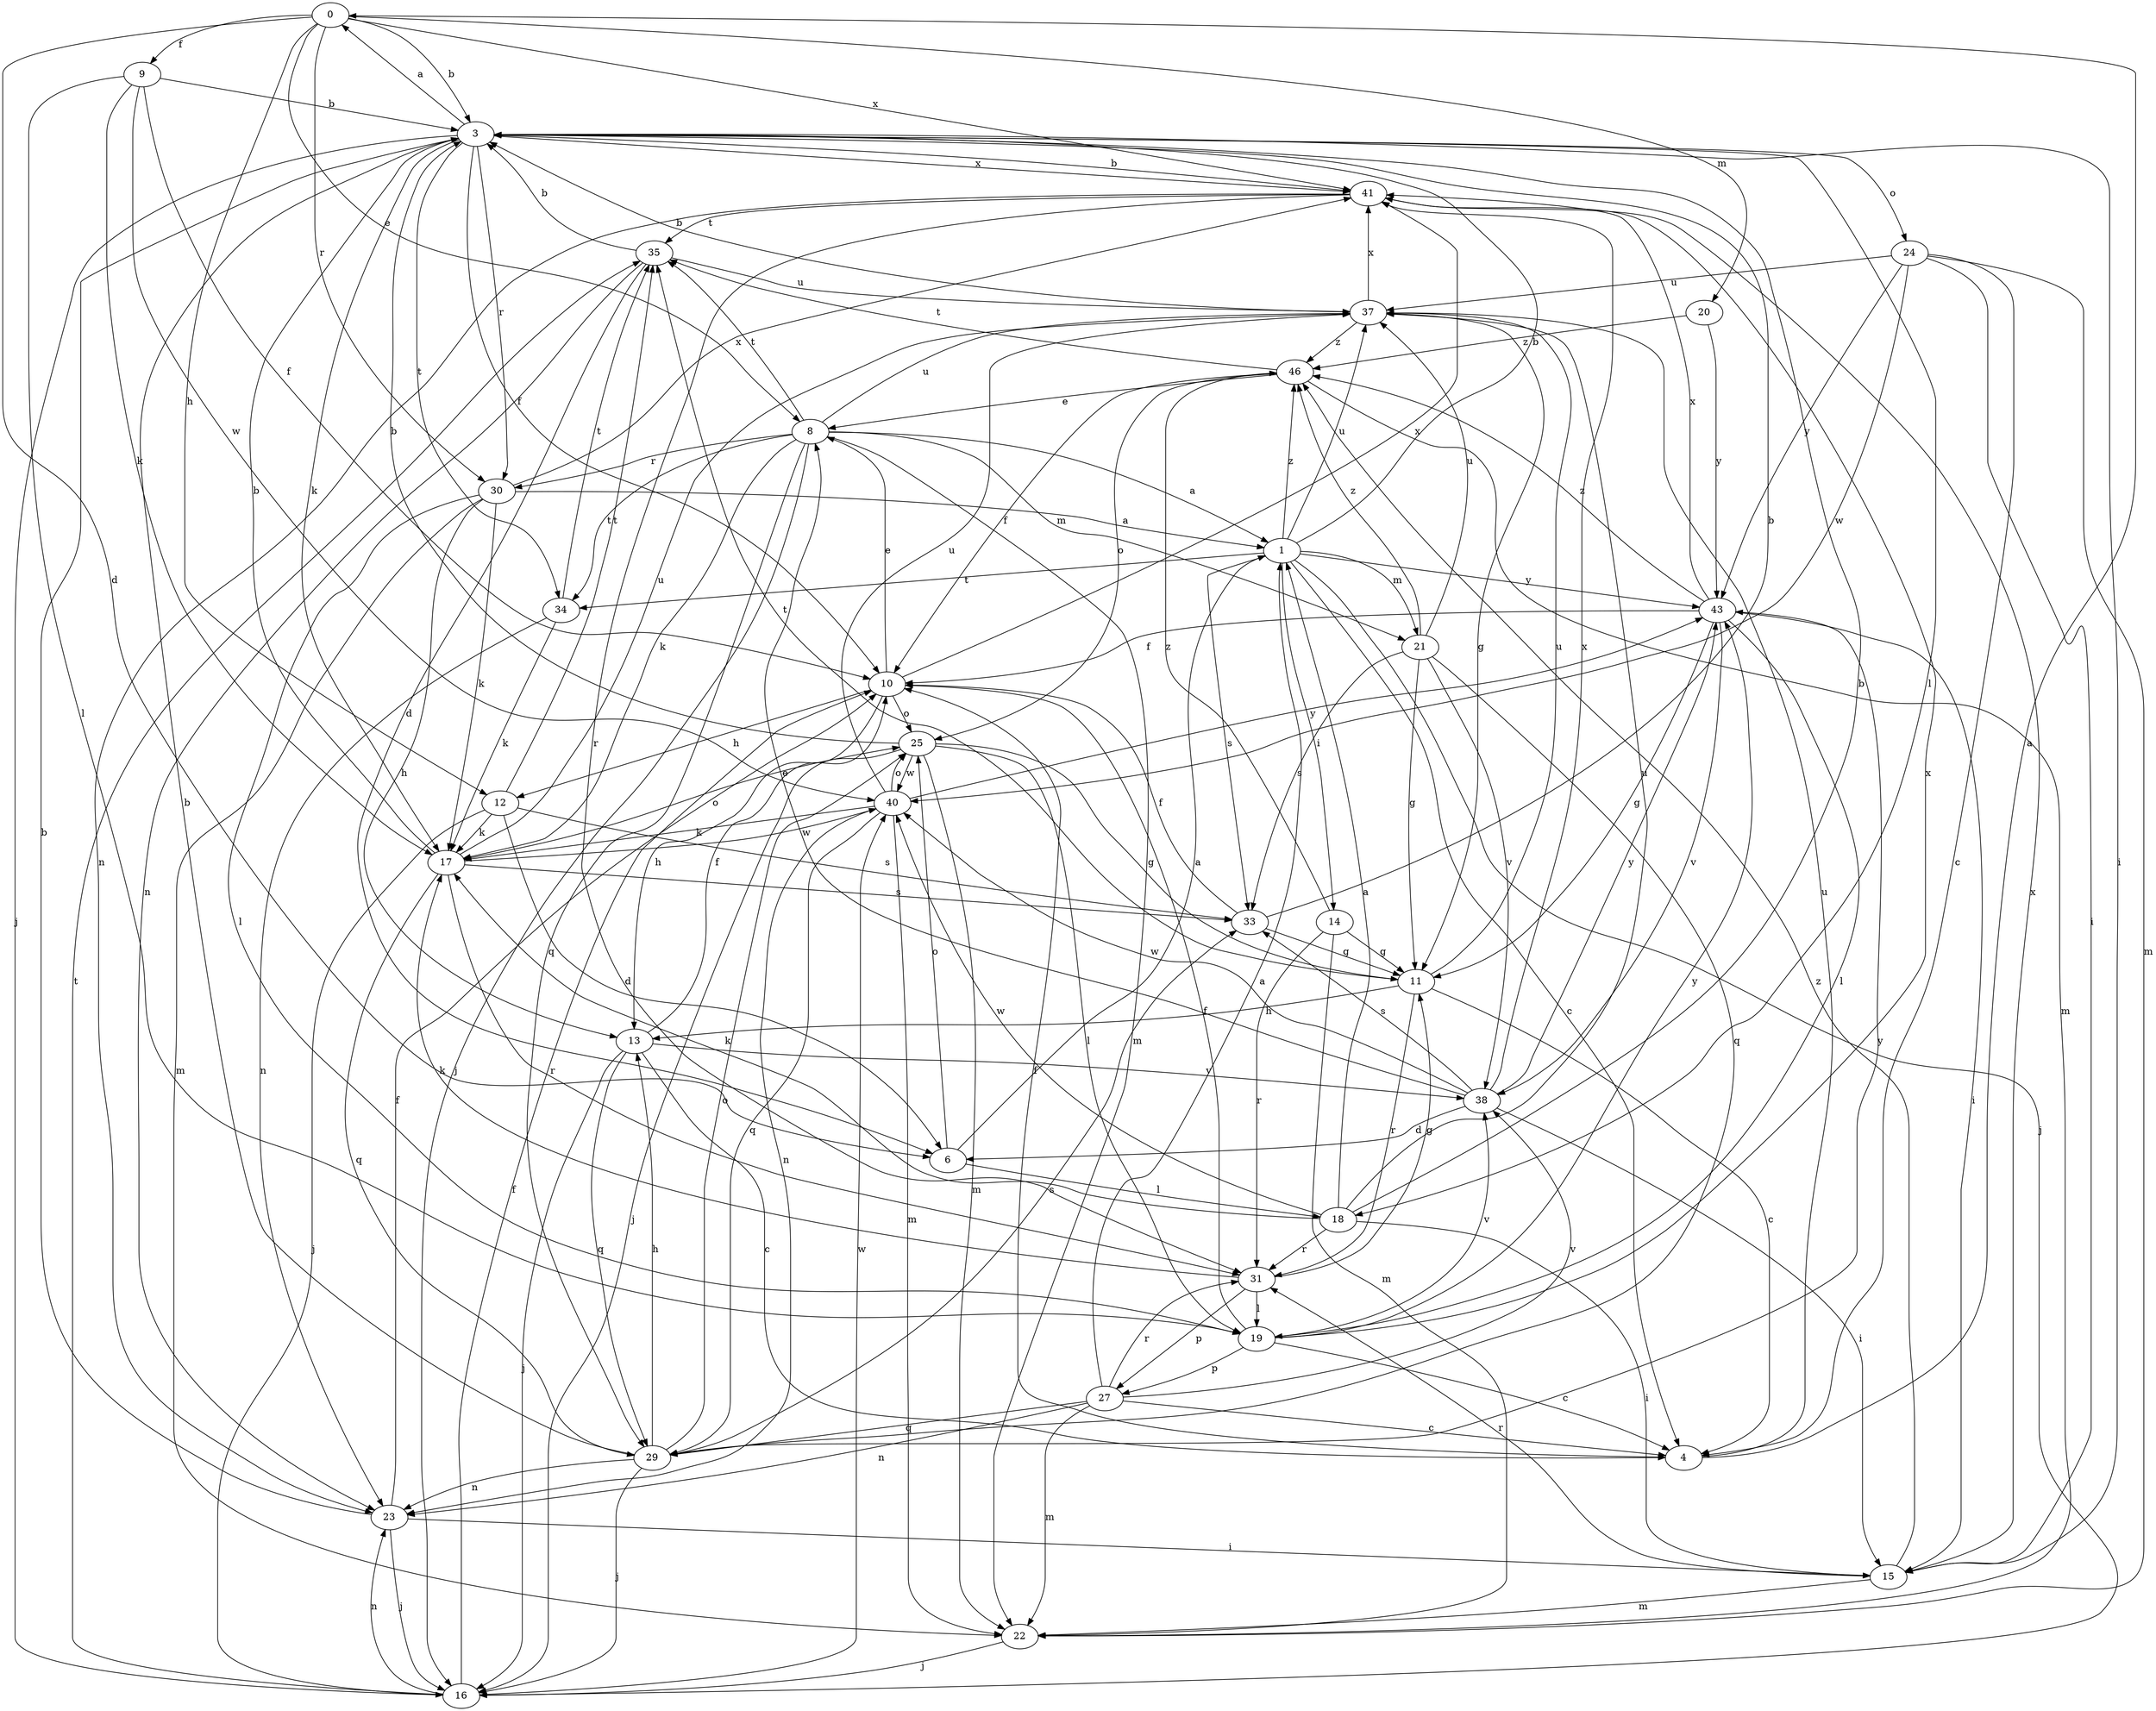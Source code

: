 strict digraph  {
0;
1;
3;
4;
6;
8;
9;
10;
11;
12;
13;
14;
15;
16;
17;
18;
19;
20;
21;
22;
23;
24;
25;
27;
29;
30;
31;
33;
34;
35;
37;
38;
40;
41;
43;
46;
0 -> 3  [label=b];
0 -> 6  [label=d];
0 -> 8  [label=e];
0 -> 9  [label=f];
0 -> 12  [label=h];
0 -> 20  [label=m];
0 -> 30  [label=r];
0 -> 41  [label=x];
1 -> 3  [label=b];
1 -> 4  [label=c];
1 -> 14  [label=i];
1 -> 16  [label=j];
1 -> 21  [label=m];
1 -> 33  [label=s];
1 -> 34  [label=t];
1 -> 37  [label=u];
1 -> 43  [label=y];
1 -> 46  [label=z];
3 -> 0  [label=a];
3 -> 10  [label=f];
3 -> 15  [label=i];
3 -> 16  [label=j];
3 -> 17  [label=k];
3 -> 18  [label=l];
3 -> 24  [label=o];
3 -> 30  [label=r];
3 -> 34  [label=t];
3 -> 41  [label=x];
4 -> 0  [label=a];
4 -> 10  [label=f];
4 -> 37  [label=u];
6 -> 1  [label=a];
6 -> 18  [label=l];
6 -> 25  [label=o];
8 -> 1  [label=a];
8 -> 16  [label=j];
8 -> 17  [label=k];
8 -> 21  [label=m];
8 -> 22  [label=m];
8 -> 29  [label=q];
8 -> 30  [label=r];
8 -> 34  [label=t];
8 -> 35  [label=t];
8 -> 37  [label=u];
9 -> 3  [label=b];
9 -> 10  [label=f];
9 -> 17  [label=k];
9 -> 19  [label=l];
9 -> 40  [label=w];
10 -> 8  [label=e];
10 -> 12  [label=h];
10 -> 13  [label=h];
10 -> 25  [label=o];
10 -> 41  [label=x];
11 -> 4  [label=c];
11 -> 13  [label=h];
11 -> 31  [label=r];
11 -> 35  [label=t];
11 -> 37  [label=u];
12 -> 6  [label=d];
12 -> 16  [label=j];
12 -> 17  [label=k];
12 -> 33  [label=s];
12 -> 35  [label=t];
13 -> 4  [label=c];
13 -> 10  [label=f];
13 -> 16  [label=j];
13 -> 29  [label=q];
13 -> 38  [label=v];
14 -> 11  [label=g];
14 -> 22  [label=m];
14 -> 31  [label=r];
14 -> 46  [label=z];
15 -> 22  [label=m];
15 -> 31  [label=r];
15 -> 41  [label=x];
15 -> 46  [label=z];
16 -> 10  [label=f];
16 -> 23  [label=n];
16 -> 35  [label=t];
16 -> 40  [label=w];
17 -> 3  [label=b];
17 -> 25  [label=o];
17 -> 29  [label=q];
17 -> 31  [label=r];
17 -> 33  [label=s];
17 -> 37  [label=u];
17 -> 40  [label=w];
18 -> 1  [label=a];
18 -> 3  [label=b];
18 -> 15  [label=i];
18 -> 17  [label=k];
18 -> 31  [label=r];
18 -> 37  [label=u];
18 -> 40  [label=w];
19 -> 4  [label=c];
19 -> 10  [label=f];
19 -> 27  [label=p];
19 -> 38  [label=v];
19 -> 41  [label=x];
19 -> 43  [label=y];
20 -> 43  [label=y];
20 -> 46  [label=z];
21 -> 11  [label=g];
21 -> 29  [label=q];
21 -> 33  [label=s];
21 -> 37  [label=u];
21 -> 38  [label=v];
21 -> 46  [label=z];
22 -> 16  [label=j];
23 -> 3  [label=b];
23 -> 10  [label=f];
23 -> 15  [label=i];
23 -> 16  [label=j];
24 -> 4  [label=c];
24 -> 15  [label=i];
24 -> 22  [label=m];
24 -> 37  [label=u];
24 -> 40  [label=w];
24 -> 43  [label=y];
25 -> 3  [label=b];
25 -> 11  [label=g];
25 -> 16  [label=j];
25 -> 19  [label=l];
25 -> 22  [label=m];
25 -> 40  [label=w];
27 -> 1  [label=a];
27 -> 4  [label=c];
27 -> 22  [label=m];
27 -> 23  [label=n];
27 -> 29  [label=q];
27 -> 31  [label=r];
27 -> 38  [label=v];
29 -> 3  [label=b];
29 -> 13  [label=h];
29 -> 16  [label=j];
29 -> 23  [label=n];
29 -> 25  [label=o];
29 -> 33  [label=s];
29 -> 43  [label=y];
30 -> 1  [label=a];
30 -> 13  [label=h];
30 -> 17  [label=k];
30 -> 19  [label=l];
30 -> 22  [label=m];
30 -> 41  [label=x];
31 -> 11  [label=g];
31 -> 17  [label=k];
31 -> 19  [label=l];
31 -> 27  [label=p];
33 -> 3  [label=b];
33 -> 10  [label=f];
33 -> 11  [label=g];
34 -> 17  [label=k];
34 -> 23  [label=n];
34 -> 35  [label=t];
35 -> 3  [label=b];
35 -> 6  [label=d];
35 -> 23  [label=n];
35 -> 37  [label=u];
37 -> 3  [label=b];
37 -> 11  [label=g];
37 -> 41  [label=x];
37 -> 46  [label=z];
38 -> 6  [label=d];
38 -> 8  [label=e];
38 -> 15  [label=i];
38 -> 33  [label=s];
38 -> 40  [label=w];
38 -> 41  [label=x];
38 -> 43  [label=y];
40 -> 17  [label=k];
40 -> 22  [label=m];
40 -> 23  [label=n];
40 -> 25  [label=o];
40 -> 29  [label=q];
40 -> 37  [label=u];
40 -> 43  [label=y];
41 -> 3  [label=b];
41 -> 23  [label=n];
41 -> 31  [label=r];
41 -> 35  [label=t];
43 -> 10  [label=f];
43 -> 11  [label=g];
43 -> 15  [label=i];
43 -> 19  [label=l];
43 -> 38  [label=v];
43 -> 41  [label=x];
43 -> 46  [label=z];
46 -> 8  [label=e];
46 -> 10  [label=f];
46 -> 22  [label=m];
46 -> 25  [label=o];
46 -> 35  [label=t];
}
